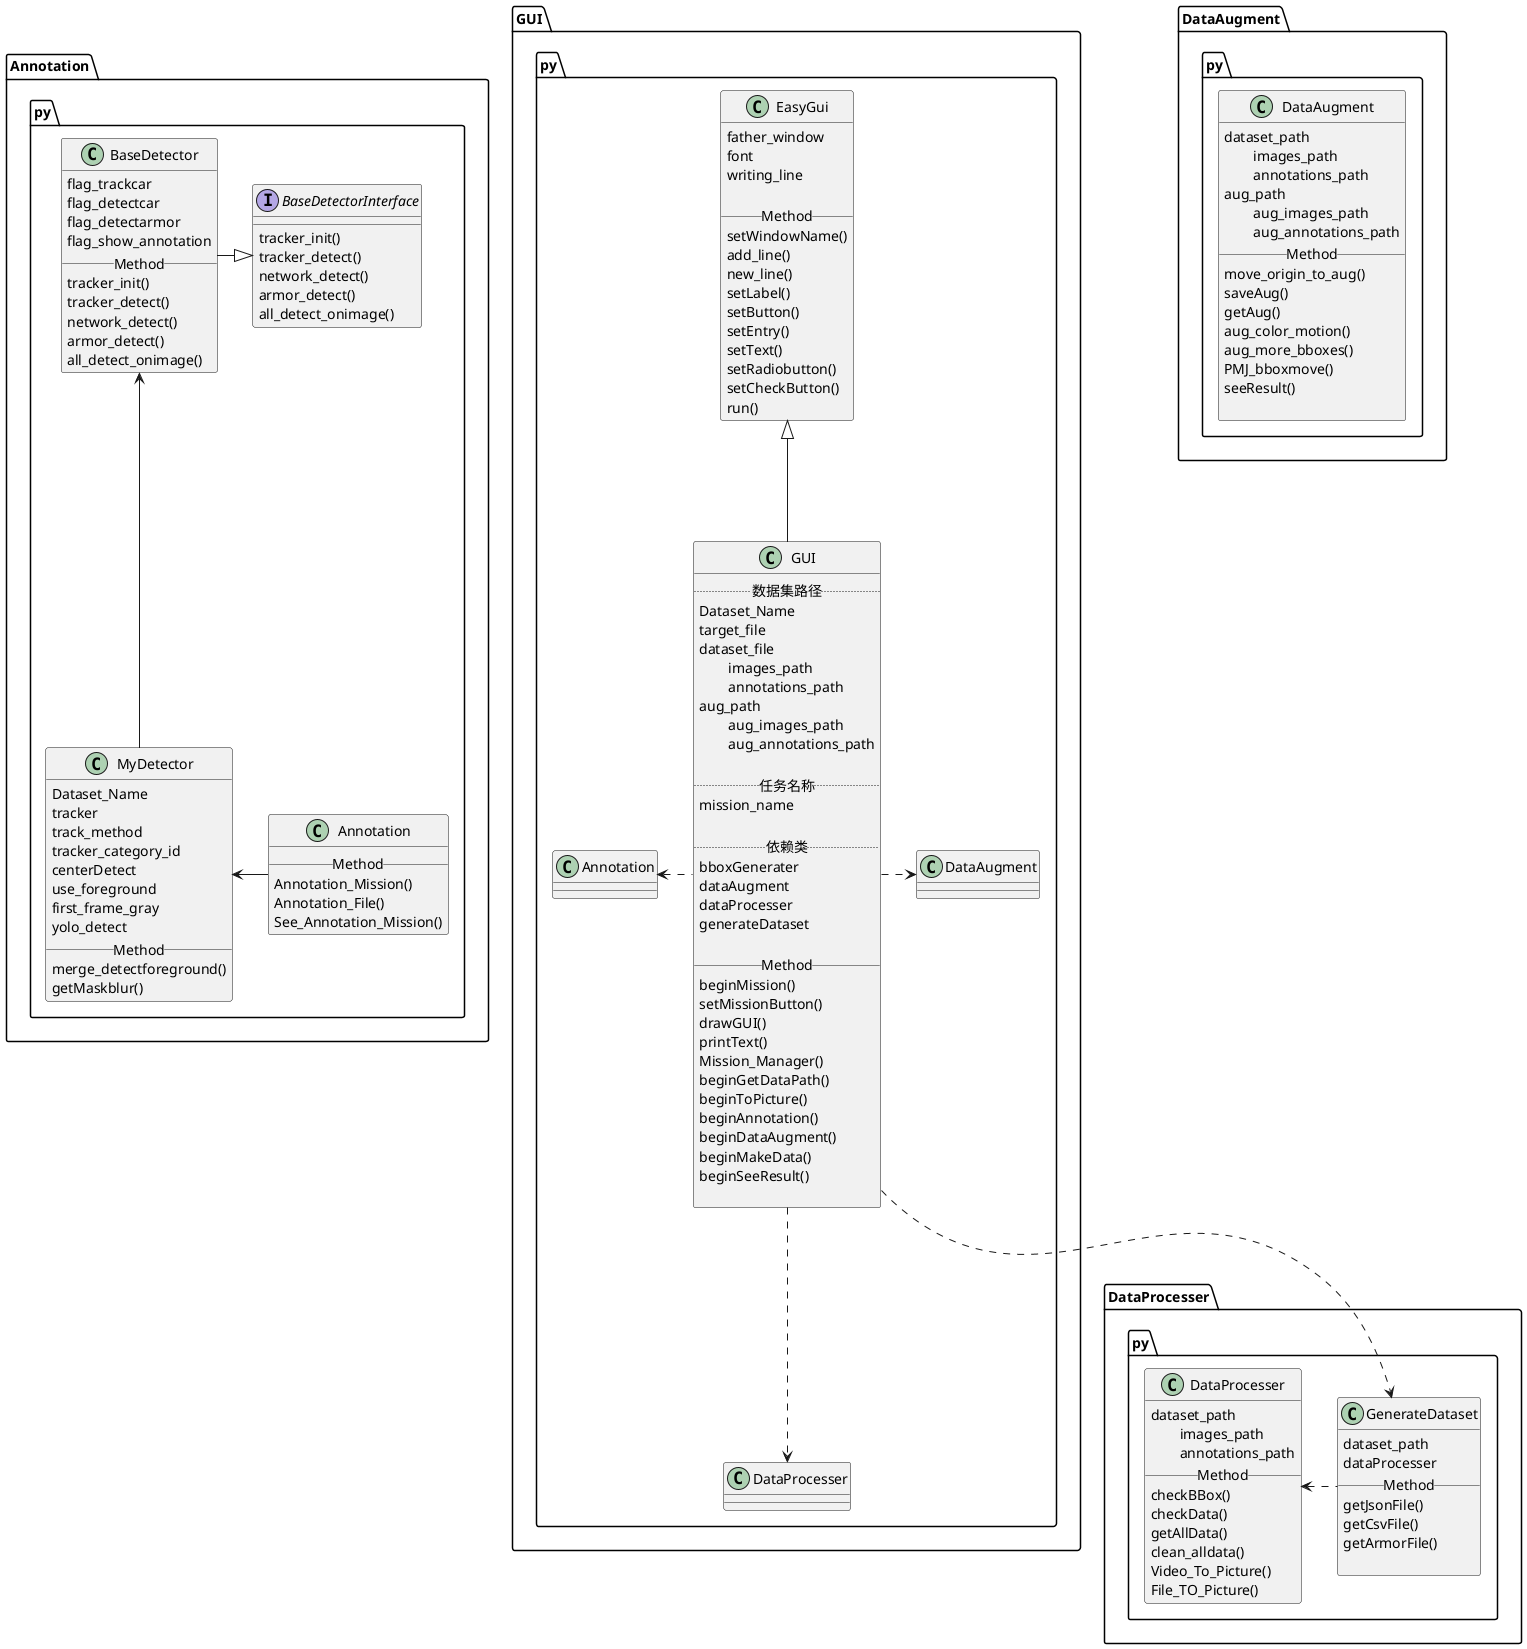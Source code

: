 @startuml
package Annotation.py
{
    class BaseDetector
    {
        flag_trackcar
        flag_detectcar
        flag_detectarmor
        flag_show_annotation
        __Method__
        tracker_init()
        tracker_detect()
        network_detect()
        armor_detect()
        all_detect_onimage()
    }


    interface BaseDetectorInterface
    {
        tracker_init()
        tracker_detect()
        network_detect()
        armor_detect()
        all_detect_onimage()
    }


    class MyDetector
    {
        Dataset_Name
        tracker
        track_method
        tracker_category_id
        centerDetect
        use_foreground
        first_frame_gray
        yolo_detect
        __Method__
        merge_detectforeground()
        getMaskblur()
    }

    class Annotation
    {
        __Method__
        Annotation_Mission()
        Annotation_File()
        See_Annotation_Mission()
    }
    BaseDetector-right--|>BaseDetectorInterface
    Annotation-left-->MyDetector
    MyDetector-up-->BaseDetector

}


package DataAugment.py
{
    class DataAugment
    {
        dataset_path
        \timages_path
        \tannotations_path
        aug_path
        \taug_images_path
        \taug_annotations_path
        __Method__
        move_origin_to_aug()
        saveAug()
        getAug()
        aug_color_motion()
        aug_more_bboxes()
        PMJ_bboxmove()
        seeResult()

    }
}


package DataProcesser.py
{
    class DataProcesser
    {
        dataset_path
        \timages_path
        \tannotations_path
        __Method__
        checkBBox()
        checkData()
        getAllData()
        clean_alldata()
        Video_To_Picture()
        File_TO_Picture()
    }


    class GenerateDataset
    {
        dataset_path
        dataProcesser
        __Method__
        getJsonFile()
        getCsvFile()
        getArmorFile()

    }

    GenerateDataset-left..>DataProcesser

}


package GUI.py
{
    class EasyGui
    {
        father_window
        font
        writing_line

        __Method__
        setWindowName()
        add_line()
        new_line()
        setLabel()
        setButton()
        setEntry()
        setText()
        setRadiobutton()
        setCheckButton()
        run()
    }




    class GUI
    {
        ..数据集路径..
        Dataset_Name
        target_file
        dataset_file
        \timages_path
        \tannotations_path
        aug_path
        \taug_images_path
        \taug_annotations_path

        ..任务名称..
        mission_name

        ..依赖类..
        bboxGenerater
        dataAugment
        dataProcesser
        generateDataset

        __Method__
        beginMission()
        setMissionButton()
        drawGUI()
        printText()
        Mission_Manager()
        beginGetDataPath()
        beginToPicture()
        beginAnnotation()
        beginDataAugment()
        beginMakeData()
        beginSeeResult()

    }


    GUI-up--|>EasyGui
    GUI-right..>DataAugment
    GUI-left..>Annotation
    GUI-down..>DataProcesser
    GUI-down..>GenerateDataset
}



@enduml